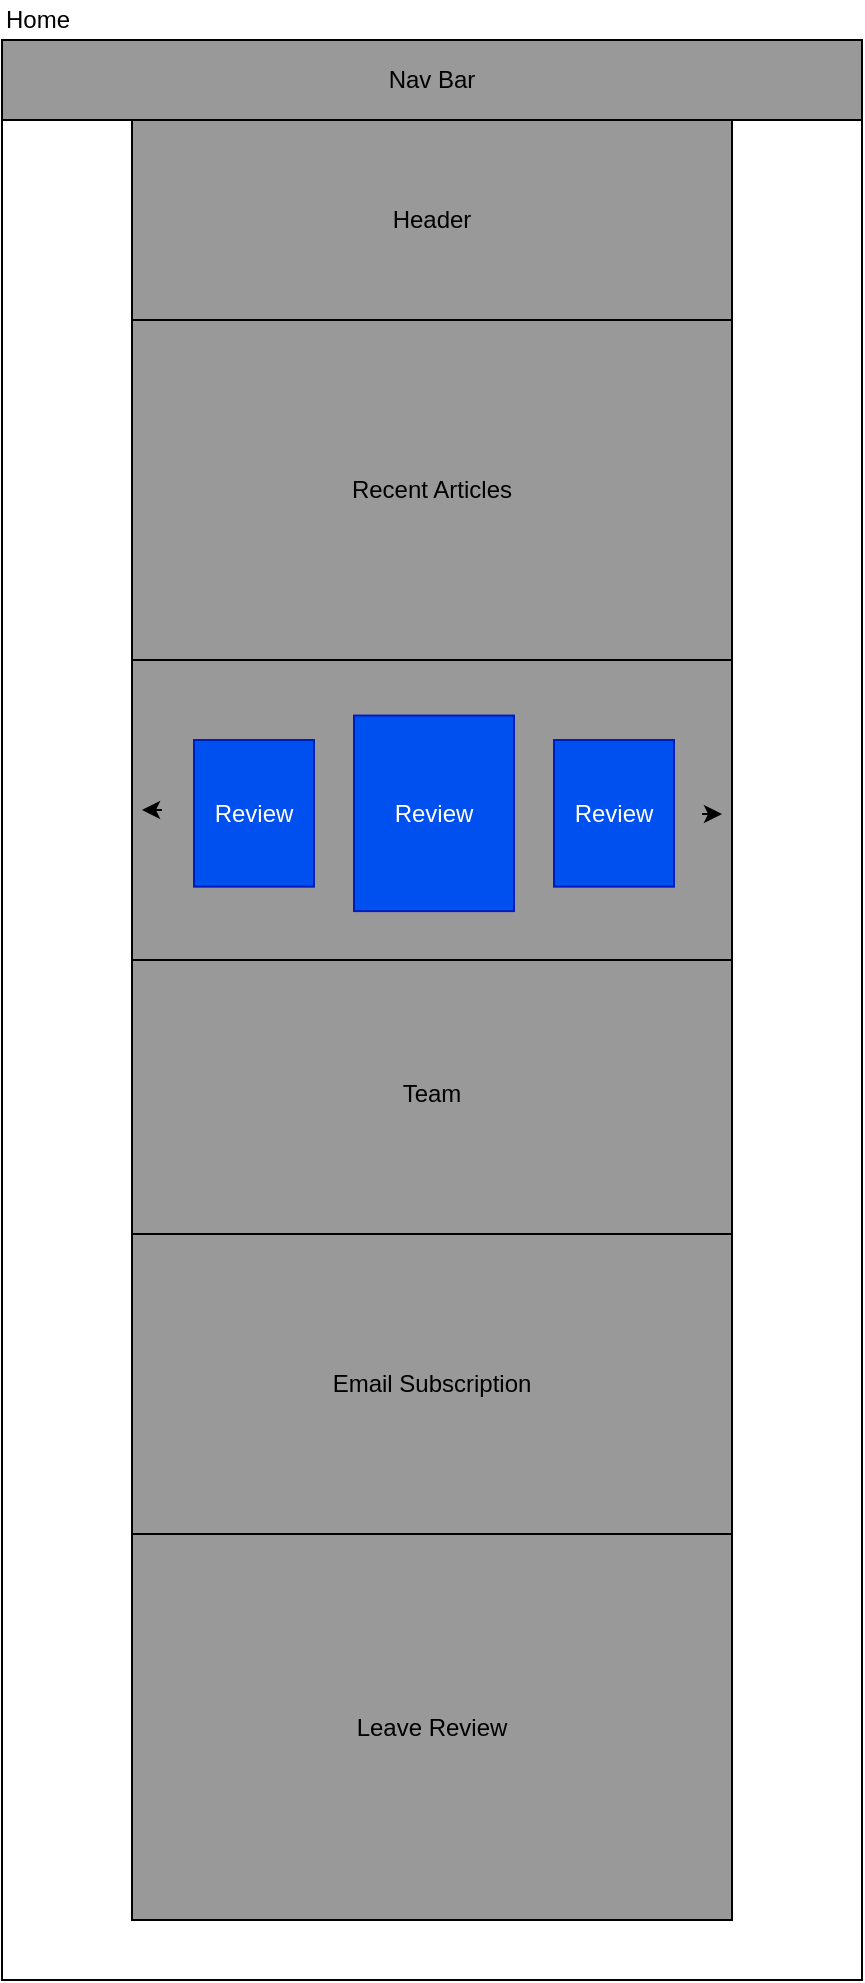 <mxfile>
    <diagram id="-2S2W-bn1XfGcOy7nWc1" name="Page-1">
        <mxGraphModel dx="529" dy="417" grid="1" gridSize="10" guides="1" tooltips="1" connect="1" arrows="1" fold="1" page="1" pageScale="1" pageWidth="850" pageHeight="1100" math="0" shadow="0">
            <root>
                <mxCell id="0"/>
                <mxCell id="1" style="locked=1;" parent="0"/>
                <mxCell id="2" value="" style="rounded=0;whiteSpace=wrap;html=1;" parent="1" vertex="1">
                    <mxGeometry x="20" y="120" width="430" height="970" as="geometry"/>
                </mxCell>
                <mxCell id="3" value="Home" style="text;html=1;align=left;verticalAlign=middle;resizable=0;points=[];autosize=1;strokeColor=none;fillColor=none;" parent="1" vertex="1">
                    <mxGeometry x="20" y="100" width="50" height="20" as="geometry"/>
                </mxCell>
                <mxCell id="9" value="Components" style="locked=1;" parent="0"/>
                <mxCell id="10" value="Nav Bar" style="rounded=0;whiteSpace=wrap;html=1;fillColor=#999999;" parent="9" vertex="1">
                    <mxGeometry x="20" y="120" width="430" height="40" as="geometry"/>
                </mxCell>
                <mxCell id="11" value="Header" style="rounded=0;whiteSpace=wrap;html=1;fillColor=#999999;" parent="9" vertex="1">
                    <mxGeometry x="85" y="160" width="300" height="100" as="geometry"/>
                </mxCell>
                <mxCell id="12" value="Recent Articles" style="rounded=0;whiteSpace=wrap;html=1;fillColor=#999999;" parent="9" vertex="1">
                    <mxGeometry x="85" y="260" width="300" height="170" as="geometry"/>
                </mxCell>
                <mxCell id="13" value="Team" style="rounded=0;whiteSpace=wrap;html=1;fillColor=#999999;" parent="9" vertex="1">
                    <mxGeometry x="85" y="577" width="300" height="140" as="geometry"/>
                </mxCell>
                <mxCell id="50" value="Reviews" style="rounded=0;whiteSpace=wrap;html=1;fillColor=#999999;" parent="9" vertex="1">
                    <mxGeometry x="85" y="430" width="300" height="150" as="geometry"/>
                </mxCell>
                <mxCell id="51" value="Email Subscription" style="rounded=0;whiteSpace=wrap;html=1;fillColor=#999999;" parent="9" vertex="1">
                    <mxGeometry x="85" y="717" width="300" height="150" as="geometry"/>
                </mxCell>
                <mxCell id="73" value="Leave Review" style="rounded=0;whiteSpace=wrap;html=1;fillColor=#999999;" parent="9" vertex="1">
                    <mxGeometry x="85" y="867" width="300" height="193" as="geometry"/>
                </mxCell>
                <mxCell id="15" value="Navbar" style="locked=1;" parent="0" visible="0"/>
                <mxCell id="19" value="Logo" style="rounded=0;whiteSpace=wrap;html=1;fillColor=#0050ef;fontColor=default;labelBackgroundColor=none;strokeColor=#001DBC;" parent="15" vertex="1">
                    <mxGeometry x="85" y="130" width="35" height="20" as="geometry"/>
                </mxCell>
                <mxCell id="20" value="Blog Title" style="rounded=0;whiteSpace=wrap;html=1;labelBackgroundColor=none;fontColor=#ffffff;fillColor=#0050ef;strokeColor=#001DBC;" parent="15" vertex="1">
                    <mxGeometry x="125" y="130" width="65" height="20" as="geometry"/>
                </mxCell>
                <mxCell id="21" value="Nav Buttons" style="rounded=0;whiteSpace=wrap;html=1;labelBackgroundColor=none;fontColor=#ffffff;fillColor=#0050ef;strokeColor=#001DBC;" parent="15" vertex="1">
                    <mxGeometry x="255" y="130" width="130" height="20" as="geometry"/>
                </mxCell>
                <mxCell id="22" value="Header" style="locked=1;" parent="0" visible="0"/>
                <mxCell id="23" value="Header Text" style="rounded=0;whiteSpace=wrap;html=1;labelBackgroundColor=none;fontColor=#ffffff;fillColor=#0050ef;strokeColor=#001DBC;" parent="22" vertex="1">
                    <mxGeometry x="99" y="175" width="120" height="20" as="geometry"/>
                </mxCell>
                <mxCell id="24" value="Sub Text" style="rounded=0;whiteSpace=wrap;html=1;labelBackgroundColor=none;fontColor=#ffffff;fillColor=#0050ef;strokeColor=#001DBC;" parent="22" vertex="1">
                    <mxGeometry x="99" y="205" width="110" height="10" as="geometry"/>
                </mxCell>
                <mxCell id="25" value="Button" style="rounded=0;whiteSpace=wrap;html=1;labelBackgroundColor=none;fontColor=#ffffff;fillColor=#0050ef;strokeColor=#001DBC;" parent="22" vertex="1">
                    <mxGeometry x="99" y="225" width="70" height="20" as="geometry"/>
                </mxCell>
                <mxCell id="26" value="Recent Articles" style="" parent="0" visible="0"/>
                <mxCell id="27" value="" style="rounded=0;whiteSpace=wrap;html=1;labelBackgroundColor=none;fontColor=#ffffff;fillColor=#0050ef;strokeColor=#001DBC;" parent="26" vertex="1">
                    <mxGeometry x="100" y="300" width="220" height="50" as="geometry"/>
                </mxCell>
                <mxCell id="31" value="Title" style="rounded=0;whiteSpace=wrap;html=1;labelBackgroundColor=none;fontColor=#ffffff;fillColor=#0050ef;strokeColor=#001DBC;" parent="26" vertex="1">
                    <mxGeometry x="100" y="270" width="90" height="20" as="geometry"/>
                </mxCell>
                <mxCell id="81" value="Thumbnail" style="rounded=1;whiteSpace=wrap;html=1;strokeWidth=2;fillWeight=4;hachureGap=8;hachureAngle=45;fillColor=#1ba1e2;sketch=1;" parent="26" vertex="1">
                    <mxGeometry x="240" y="305" width="60" height="40" as="geometry"/>
                </mxCell>
                <mxCell id="82" value="Article Title" style="text;html=1;strokeColor=none;fillColor=none;align=center;verticalAlign=middle;whiteSpace=wrap;rounded=0;" parent="26" vertex="1">
                    <mxGeometry x="100" y="303" width="80" height="15" as="geometry"/>
                </mxCell>
                <mxCell id="83" value="first part of the article" style="text;html=1;strokeColor=none;fillColor=none;align=center;verticalAlign=middle;whiteSpace=wrap;rounded=0;" parent="26" vertex="1">
                    <mxGeometry x="106" y="319" width="120" height="12" as="geometry"/>
                </mxCell>
                <mxCell id="84" value="infor about the article" style="rounded=0;whiteSpace=wrap;html=1;" parent="26" vertex="1">
                    <mxGeometry x="110" y="335" width="120" height="10" as="geometry"/>
                </mxCell>
                <mxCell id="85" value="" style="rounded=0;whiteSpace=wrap;html=1;labelBackgroundColor=none;fontColor=#ffffff;fillColor=#0050ef;strokeColor=#001DBC;" parent="26" vertex="1">
                    <mxGeometry x="100" y="360" width="220" height="50" as="geometry"/>
                </mxCell>
                <mxCell id="86" value="Thumbnail" style="rounded=1;whiteSpace=wrap;html=1;strokeWidth=2;fillWeight=4;hachureGap=8;hachureAngle=45;fillColor=#1ba1e2;sketch=1;" parent="26" vertex="1">
                    <mxGeometry x="240" y="365" width="60" height="40" as="geometry"/>
                </mxCell>
                <mxCell id="87" value="Article Title" style="text;html=1;strokeColor=none;fillColor=none;align=center;verticalAlign=middle;whiteSpace=wrap;rounded=0;" parent="26" vertex="1">
                    <mxGeometry x="100" y="363" width="80" height="15" as="geometry"/>
                </mxCell>
                <mxCell id="88" value="first part of the article" style="text;html=1;strokeColor=none;fillColor=none;align=center;verticalAlign=middle;whiteSpace=wrap;rounded=0;" parent="26" vertex="1">
                    <mxGeometry x="106" y="379" width="120" height="12" as="geometry"/>
                </mxCell>
                <mxCell id="89" value="infor about the article" style="rounded=0;whiteSpace=wrap;html=1;" parent="26" vertex="1">
                    <mxGeometry x="110" y="395" width="120" height="10" as="geometry"/>
                </mxCell>
                <mxCell id="52" value="Reviews" style="" parent="0"/>
                <mxCell id="53" value="&lt;span&gt;Review&lt;/span&gt;" style="rounded=0;whiteSpace=wrap;html=1;labelBackgroundColor=none;fontColor=#ffffff;fillColor=#0050ef;strokeColor=#001DBC;aspect=fixed;" parent="52" vertex="1">
                    <mxGeometry x="116" y="470" width="60" height="73.33" as="geometry"/>
                </mxCell>
                <mxCell id="54" value="Review" style="rounded=0;whiteSpace=wrap;html=1;labelBackgroundColor=none;fontColor=#ffffff;fillColor=#0050ef;strokeColor=#001DBC;aspect=fixed;" parent="52" vertex="1">
                    <mxGeometry x="196" y="457.78" width="80" height="97.77" as="geometry"/>
                </mxCell>
                <mxCell id="55" value="&lt;span&gt;Review&lt;/span&gt;" style="rounded=0;whiteSpace=wrap;html=1;labelBackgroundColor=none;fontColor=#ffffff;fillColor=#0050ef;strokeColor=#001DBC;aspect=fixed;" parent="52" vertex="1">
                    <mxGeometry x="296" y="470" width="60" height="73.33" as="geometry"/>
                </mxCell>
                <mxCell id="59" value="" style="endArrow=classic;html=1;fontColor=default;" parent="52" edge="1">
                    <mxGeometry width="50" height="50" relative="1" as="geometry">
                        <mxPoint x="100" y="505" as="sourcePoint"/>
                        <mxPoint x="90" y="505" as="targetPoint"/>
                    </mxGeometry>
                </mxCell>
                <mxCell id="60" value="" style="endArrow=classic;html=1;fontColor=default;" parent="52" edge="1">
                    <mxGeometry width="50" height="50" relative="1" as="geometry">
                        <mxPoint x="370" y="507" as="sourcePoint"/>
                        <mxPoint x="380" y="507" as="targetPoint"/>
                    </mxGeometry>
                </mxCell>
                <mxCell id="32" value="Team" style="locked=1;" parent="0" visible="0"/>
                <mxCell id="33" value="Title" style="rounded=0;whiteSpace=wrap;html=1;labelBackgroundColor=none;fontColor=#ffffff;fillColor=#0050ef;strokeColor=#001DBC;" parent="32" vertex="1">
                    <mxGeometry x="190" y="587" width="90" height="20" as="geometry"/>
                </mxCell>
                <mxCell id="38" value="Member" style="rounded=0;whiteSpace=wrap;html=1;labelBackgroundColor=none;fontColor=#ffffff;fillColor=#0050ef;strokeColor=#001DBC;aspect=fixed;" parent="32" vertex="1">
                    <mxGeometry x="133.62" y="617" width="60.38" height="80" as="geometry"/>
                </mxCell>
                <mxCell id="49" value="Member" style="rounded=0;whiteSpace=wrap;html=1;labelBackgroundColor=none;fontColor=#ffffff;fillColor=#0050ef;strokeColor=#001DBC;aspect=fixed;" parent="32" vertex="1">
                    <mxGeometry x="276" y="617" width="60.38" height="80" as="geometry"/>
                </mxCell>
                <mxCell id="61" value="Email Subscription" style="locked=1;" parent="0" visible="0"/>
                <mxCell id="62" value="Text" style="rounded=0;whiteSpace=wrap;html=1;labelBackgroundColor=none;fontColor=#ffffff;fillColor=#0050ef;strokeColor=#001DBC;" parent="61" vertex="1">
                    <mxGeometry x="140" y="730" width="180" height="50" as="geometry"/>
                </mxCell>
                <mxCell id="71" value="Email Input" style="rounded=0;whiteSpace=wrap;html=1;labelBackgroundColor=none;fontColor=#ffffff;fillColor=#0050ef;strokeColor=#001DBC;" parent="61" vertex="1">
                    <mxGeometry x="140" y="790" width="180" height="20" as="geometry"/>
                </mxCell>
                <mxCell id="72" value="Button" style="rounded=0;whiteSpace=wrap;html=1;labelBackgroundColor=none;fontColor=#ffffff;fillColor=#0050ef;strokeColor=#001DBC;" parent="61" vertex="1">
                    <mxGeometry x="140" y="820" width="180" height="30" as="geometry"/>
                </mxCell>
                <mxCell id="74" value="Leave Review" style="locked=1;" parent="0" visible="0"/>
                <mxCell id="75" value="Title" style="rounded=0;whiteSpace=wrap;html=1;labelBackgroundColor=none;fontColor=#ffffff;fillColor=#0050ef;strokeColor=#001DBC;" parent="74" vertex="1">
                    <mxGeometry x="190" y="870" width="100" height="20" as="geometry"/>
                </mxCell>
                <mxCell id="76" value="Email Input" style="rounded=0;whiteSpace=wrap;html=1;labelBackgroundColor=none;fontColor=#ffffff;fillColor=#0050ef;strokeColor=#001DBC;" parent="74" vertex="1">
                    <mxGeometry x="237" y="896" width="113" height="20" as="geometry"/>
                </mxCell>
                <mxCell id="77" value="Review textbox" style="rounded=0;whiteSpace=wrap;html=1;labelBackgroundColor=none;fontColor=#ffffff;fillColor=#0050ef;strokeColor=#001DBC;" parent="74" vertex="1">
                    <mxGeometry x="130" y="925" width="220" height="99" as="geometry"/>
                </mxCell>
                <mxCell id="78" value="Name" style="rounded=0;whiteSpace=wrap;html=1;labelBackgroundColor=none;fontColor=#ffffff;fillColor=#0050ef;strokeColor=#001DBC;" parent="74" vertex="1">
                    <mxGeometry x="130" y="896" width="100" height="20" as="geometry"/>
                </mxCell>
                <mxCell id="80" value="Button" style="rounded=0;whiteSpace=wrap;html=1;labelBackgroundColor=none;fontColor=#ffffff;fillColor=#0050ef;strokeColor=#001DBC;" parent="74" vertex="1">
                    <mxGeometry x="190" y="1030" width="100" height="20" as="geometry"/>
                </mxCell>
            </root>
        </mxGraphModel>
    </diagram>
</mxfile>